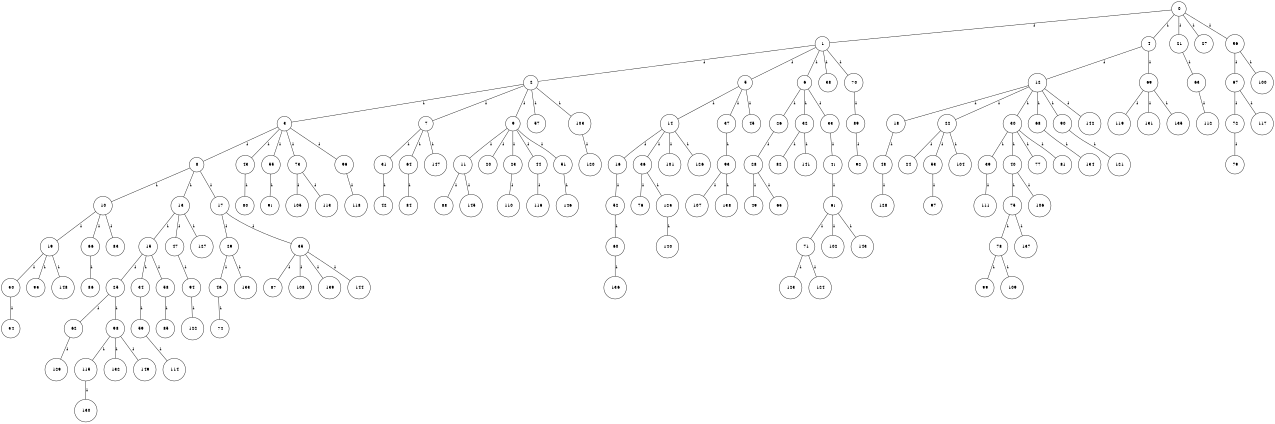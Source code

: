 graph G {
size="8.5,11;"
ratio = "expand;"
fixedsize="true;"
overlap="scale;"
node[shape=circle,width=.12,hight=.12,fontsize=12]
edge[fontsize=12]

0[label=" 0" color=black, pos="0.12462661,2.6984934!"];
1[label=" 1" color=black, pos="0.28935485,2.527111!"];
2[label=" 2" color=black, pos="1.1101461,0.97440878!"];
3[label=" 3" color=black, pos="0.49804912,1.7561193!"];
4[label=" 4" color=black, pos="0.12319835,2.2934804!"];
5[label=" 5" color=black, pos="0.48313441,0.80786348!"];
6[label=" 6" color=black, pos="2.7059809,1.5616547!"];
7[label=" 7" color=black, pos="0.26269559,1.6762264!"];
8[label=" 8" color=black, pos="1.2330495,0.11214612!"];
9[label=" 9" color=black, pos="0.79779673,1.50702!"];
10[label=" 10" color=black, pos="1.8628962,2.8450789!"];
11[label=" 11" color=black, pos="2.6367124,1.2256161!"];
12[label=" 12" color=black, pos="0.024041834,0.18801718!"];
13[label=" 13" color=black, pos="1.557375,2.9893634!"];
14[label=" 14" color=black, pos="2.696894,0.11822308!"];
15[label=" 15" color=black, pos="1.4525818,1.3469118!"];
16[label=" 16" color=black, pos="0.16916917,0.20803559!"];
17[label=" 17" color=black, pos="0.098315013,0.87490871!"];
18[label=" 18" color=black, pos="2.1964843,1.3221565!"];
19[label=" 19" color=black, pos="1.3211858,0.59310755!"];
20[label=" 20" color=black, pos="1.066869,0.8524039!"];
21[label=" 21" color=black, pos="0.77700538,0.88759984!"];
22[label=" 22" color=black, pos="2.3927855,0.43348904!"];
23[label=" 23" color=black, pos="1.8002723,1.5309985!"];
24[label=" 24" color=black, pos="2.2394588,1.9364074!"];
25[label=" 25" color=black, pos="2.4540896,2.298985!"];
26[label=" 26" color=black, pos="2.5313038,2.4837708!"];
27[label=" 27" color=black, pos="0.16891399,1.1977172!"];
28[label=" 28" color=black, pos="2.858003,1.860027!"];
29[label=" 29" color=black, pos="1.8918885,0.10890783!"];
30[label=" 30" color=black, pos="1.7534498,2.1300412!"];
31[label=" 31" color=black, pos="1.3227977,1.5231636!"];
32[label=" 32" color=black, pos="2.4000737,1.9000303!"];
33[label=" 33" color=black, pos="0.27088717,2.5047373!"];
34[label=" 34" color=black, pos="0.8201568,1.6546805!"];
35[label=" 35" color=black, pos="2.0653864,1.2248538!"];
36[label=" 36" color=black, pos="2.9025188,2.5583978!"];
37[label=" 37" color=black, pos="2.8325076,2.0790812!"];
38[label=" 38" color=black, pos="2.2097025,0.1396795!"];
39[label=" 39" color=black, pos="0.87016206,2.0947568!"];
40[label=" 40" color=black, pos="1.1224142,0.1243991!"];
41[label=" 41" color=black, pos="0.19380248,0.19549226!"];
42[label=" 42" color=black, pos="2.6176445,0.0030300799!"];
43[label=" 43" color=black, pos="2.7025705,2.6064203!"];
44[label=" 44" color=black, pos="0.3127647,2.3994966!"];
45[label=" 45" color=black, pos="1.8321237,0.73122974!"];
46[label=" 46" color=black, pos="0.68770029,2.5743265!"];
47[label=" 47" color=black, pos="2.5337524,2.8280981!"];
48[label=" 48" color=black, pos="0.66387046,1.0494679!"];
49[label=" 49" color=black, pos="0.58163361,0.87163221!"];
50[label=" 50" color=black, pos="0.095132863,0.88230896!"];
51[label=" 51" color=black, pos="1.1025462,1.4027927!"];
52[label=" 52" color=black, pos="0.6535473,0.56058323!"];
53[label=" 53" color=black, pos="0.28086716,0.52749728!"];
54[label=" 54" color=black, pos="1.1627222,0.52642979!"];
55[label=" 55" color=black, pos="2.7709071,2.3526411!"];
56[label=" 56" color=black, pos="1.3070251,1.2924505!"];
57[label=" 57" color=black, pos="0.64706906,2.0879368!"];
58[label=" 58" color=black, pos="1.038745,1.5399053!"];
59[label=" 59" color=black, pos="1.458975,0.55660208!"];
60[label=" 60" color=black, pos="1.7449872,0.5981933!"];
61[label=" 61" color=black, pos="1.4089983,2.9944218!"];
62[label=" 62" color=black, pos="1.2275144,2.2681951!"];
63[label=" 63" color=black, pos="2.8753795,2.4331991!"];
64[label=" 64" color=black, pos="1.0229451,0.071063318!"];
65[label=" 65" color=black, pos="1.8897323,0.4122161!"];
66[label=" 66" color=black, pos="1.1292459,1.0697685!"];
67[label=" 67" color=black, pos="2.8948193,1.7007431!"];
68[label=" 68" color=black, pos="0.74355589,2.6656609!"];
69[label=" 69" color=black, pos="2.424627,1.7242747!"];
70[label=" 70" color=black, pos="0.18093431,2.6505629!"];
71[label=" 71" color=black, pos="2.6133059,1.2387184!"];
72[label=" 72" color=black, pos="0.80941155,1.3062652!"];
73[label=" 73" color=black, pos="1.4687819,2.6276211!"];
74[label=" 74" color=black, pos="2.6706027,2.1862486!"];
75[label=" 75" color=black, pos="2.3237602,1.2052284!"];
76[label=" 76" color=black, pos="2.1859282,2.2198703!"];
77[label=" 77" color=black, pos="0.53097199,0.26269664!"];
78[label=" 78" color=black, pos="2.9366147,2.7682201!"];
79[label=" 79" color=black, pos="2.9970215,1.1861716!"];
80[label=" 80" color=black, pos="1.3167203,0.50557691!"];
81[label=" 81" color=black, pos="0.21091812,1.3835299!"];
82[label=" 82" color=black, pos="1.8305877,1.4469427!"];
83[label=" 83" color=black, pos="2.4567703,2.2216639!"];
84[label=" 84" color=black, pos="0.52306046,2.2532537!"];
85[label=" 85" color=black, pos="0.38567914,0.76593876!"];
86[label=" 86" color=black, pos="2.4292099,1.8722144!"];
87[label=" 87" color=black, pos="2.5410974,0.23266454!"];
88[label=" 88" color=black, pos="0.55082287,1.6433199!"];
89[label=" 89" color=black, pos="0.87143947,1.6432618!"];
90[label=" 90" color=black, pos="2.5966284,2.856375!"];
91[label=" 91" color=black, pos="0.74237565,1.6960972!"];
92[label=" 92" color=black, pos="1.5195731,2.3194686!"];
93[label=" 93" color=black, pos="0.46530136,0.22754607!"];
94[label=" 94" color=black, pos="1.6195662,2.3207428!"];
95[label=" 95" color=black, pos="2.1581465,0.018481402!"];
96[label=" 96" color=black, pos="2.2916487,2.4707104!"];
97[label=" 97" color=black, pos="0.68865118,0.86511532!"];
98[label=" 98" color=black, pos="1.2041767,0.33867832!"];
99[label=" 99" color=black, pos="1.7995292,2.2119885!"];
100[label=" 100" color=black, pos="2.9841265,0.22435454!"];
101[label=" 101" color=black, pos="0.61686436,0.34393917!"];
102[label=" 102" color=black, pos="1.5516611,1.3970942!"];
103[label=" 103" color=black, pos="2.2180892,2.4187771!"];
104[label=" 104" color=black, pos="2.077377,0.67282614!"];
105[label=" 105" color=black, pos="2.0034597,0.051307742!"];
106[label=" 106" color=black, pos="0.25943176,0.15418869!"];
107[label=" 107" color=black, pos="1.4247616,2.3780633!"];
108[label=" 108" color=black, pos="2.8976342,1.858316!"];
109[label=" 109" color=black, pos="1.0543184,1.7509291!"];
110[label=" 110" color=black, pos="1.8669371,2.3157872!"];
111[label=" 111" color=black, pos="0.56359897,0.59476427!"];
112[label=" 112" color=black, pos="0.62405174,0.40700408!"];
113[label=" 113" color=black, pos="2.8055319,2.8351478!"];
114[label=" 114" color=black, pos="2.8482979,2.1239246!"];
115[label=" 115" color=black, pos="2.3555136,2.6819476!"];
116[label=" 116" color=black, pos="1.1044056,0.76764629!"];
117[label=" 117" color=black, pos="2.7425189,0.76470355!"];
118[label=" 118" color=black, pos="0.66659873,2.6944823!"];
119[label=" 119" color=black, pos="1.815055,1.8711736!"];
120[label=" 120" color=black, pos="2.556837,1.0666181!"];
121[label=" 121" color=black, pos="0.73648954,2.4273325!"];
122[label=" 122" color=black, pos="0.89110237,2.8578469!"];
123[label=" 123" color=black, pos="0.053244928,0.49976374!"];
124[label=" 124" color=black, pos="0.080058214,1.3163746!"];
125[label=" 125" color=black, pos="1.7859854,1.4320331!"];
126[label=" 126" color=black, pos="2.1615688,2.6827819!"];
127[label=" 127" color=black, pos="1.415762,1.4157305!"];
128[label=" 128" color=black, pos="1.8321332,2.3349679!"];
129[label=" 129" color=black, pos="1.3841146,1.1534102!"];
130[label=" 130" color=black, pos="1.3135575,0.5218329!"];
131[label=" 131" color=black, pos="1.5510516,0.52445294!"];
132[label=" 132" color=black, pos="1.2890067,2.4536869!"];
133[label=" 133" color=black, pos="2.9219057,2.5275763!"];
134[label=" 134" color=black, pos="2.0122354,0.060098325!"];
135[label=" 135" color=black, pos="0.76431361,1.4005963!"];
136[label=" 136" color=black, pos="1.9581775,0.16506956!"];
137[label=" 137" color=black, pos="1.4978646,0.61750902!"];
138[label=" 138" color=black, pos="0.32973679,1.1782244!"];
139[label=" 139" color=black, pos="1.1609386,0.51189825!"];
140[label=" 140" color=black, pos="0.54350488,1.5249373!"];
141[label=" 141" color=black, pos="1.8513051,0.54888505!"];
142[label=" 142" color=black, pos="2.2628717,2.2915378!"];
143[label=" 143" color=black, pos="2.0848122,1.6236322!"];
144[label=" 144" color=black, pos="0.42769835,1.3852818!"];
145[label=" 145" color=black, pos="0.10718143,2.7369849!"];
146[label=" 146" color=black, pos="0.14213277,2.3177066!"];
147[label=" 147" color=black, pos="2.6178867,2.7530166!"];
148[label=" 148" color=black, pos="0.79519004,1.6268021!"];
149[label=" 149" color=black, pos="2.3304675,2.5100357!"];
0--1[label="1"]
0--4[label="1"]
0--21[label="1"]
0--27[label="1"]
0--56[label="1"]
1--2[label="1"]
1--5[label="1"]
1--6[label="1"]
1--38[label="1"]
1--70[label="1"]
2--3[label="1"]
2--7[label="1"]
2--9[label="1"]
2--57[label="1"]
2--103[label="1"]
3--8[label="1"]
3--43[label="1"]
3--55[label="1"]
3--73[label="1"]
3--96[label="1"]
4--12[label="1"]
4--69[label="1"]
5--14[label="1"]
5--37[label="1"]
5--45[label="1"]
6--26[label="1"]
6--32[label="1"]
6--33[label="1"]
7--31[label="1"]
7--64[label="1"]
7--147[label="1"]
8--10[label="1"]
8--13[label="1"]
8--17[label="1"]
9--11[label="1"]
9--20[label="1"]
9--23[label="1"]
9--44[label="1"]
9--51[label="1"]
10--19[label="1"]
10--66[label="1"]
10--83[label="1"]
11--88[label="1"]
11--145[label="1"]
12--18[label="1"]
12--22[label="1"]
12--30[label="1"]
12--68[label="1"]
12--90[label="1"]
12--142[label="1"]
13--15[label="1"]
13--47[label="1"]
13--127[label="1"]
14--16[label="1"]
14--36[label="1"]
14--101[label="1"]
14--126[label="1"]
15--25[label="1"]
15--34[label="1"]
15--58[label="1"]
16--52[label="1"]
17--29[label="1"]
17--35[label="1"]
18--48[label="1"]
19--50[label="1"]
19--95[label="1"]
19--148[label="1"]
21--63[label="1"]
22--24[label="1"]
22--53[label="1"]
22--104[label="1"]
23--110[label="1"]
25--62[label="1"]
25--98[label="1"]
26--28[label="1"]
28--49[label="1"]
28--65[label="1"]
29--46[label="1"]
29--133[label="1"]
30--39[label="1"]
30--40[label="1"]
30--77[label="1"]
30--81[label="1"]
31--42[label="1"]
32--82[label="1"]
32--141[label="1"]
33--41[label="1"]
34--59[label="1"]
35--87[label="1"]
35--108[label="1"]
35--139[label="1"]
35--144[label="1"]
36--76[label="1"]
36--125[label="1"]
37--93[label="1"]
39--111[label="1"]
40--75[label="1"]
40--106[label="1"]
41--61[label="1"]
43--80[label="1"]
44--116[label="1"]
46--74[label="1"]
47--94[label="1"]
48--128[label="1"]
50--54[label="1"]
51--146[label="1"]
52--60[label="1"]
53--97[label="1"]
55--91[label="1"]
56--67[label="1"]
56--100[label="1"]
58--85[label="1"]
59--114[label="1"]
60--136[label="1"]
61--71[label="1"]
61--102[label="1"]
61--143[label="1"]
62--129[label="1"]
63--112[label="1"]
64--84[label="1"]
66--86[label="1"]
67--72[label="1"]
67--117[label="1"]
68--134[label="1"]
69--119[label="1"]
69--131[label="1"]
69--135[label="1"]
70--89[label="1"]
71--123[label="1"]
71--124[label="1"]
72--79[label="1"]
73--105[label="1"]
73--113[label="1"]
75--78[label="1"]
75--137[label="1"]
78--99[label="1"]
78--109[label="1"]
89--92[label="1"]
90--121[label="1"]
93--107[label="1"]
93--138[label="1"]
94--122[label="1"]
96--118[label="1"]
98--115[label="1"]
98--132[label="1"]
98--149[label="1"]
103--120[label="1"]
115--130[label="1"]
125--140[label="1"]

}

